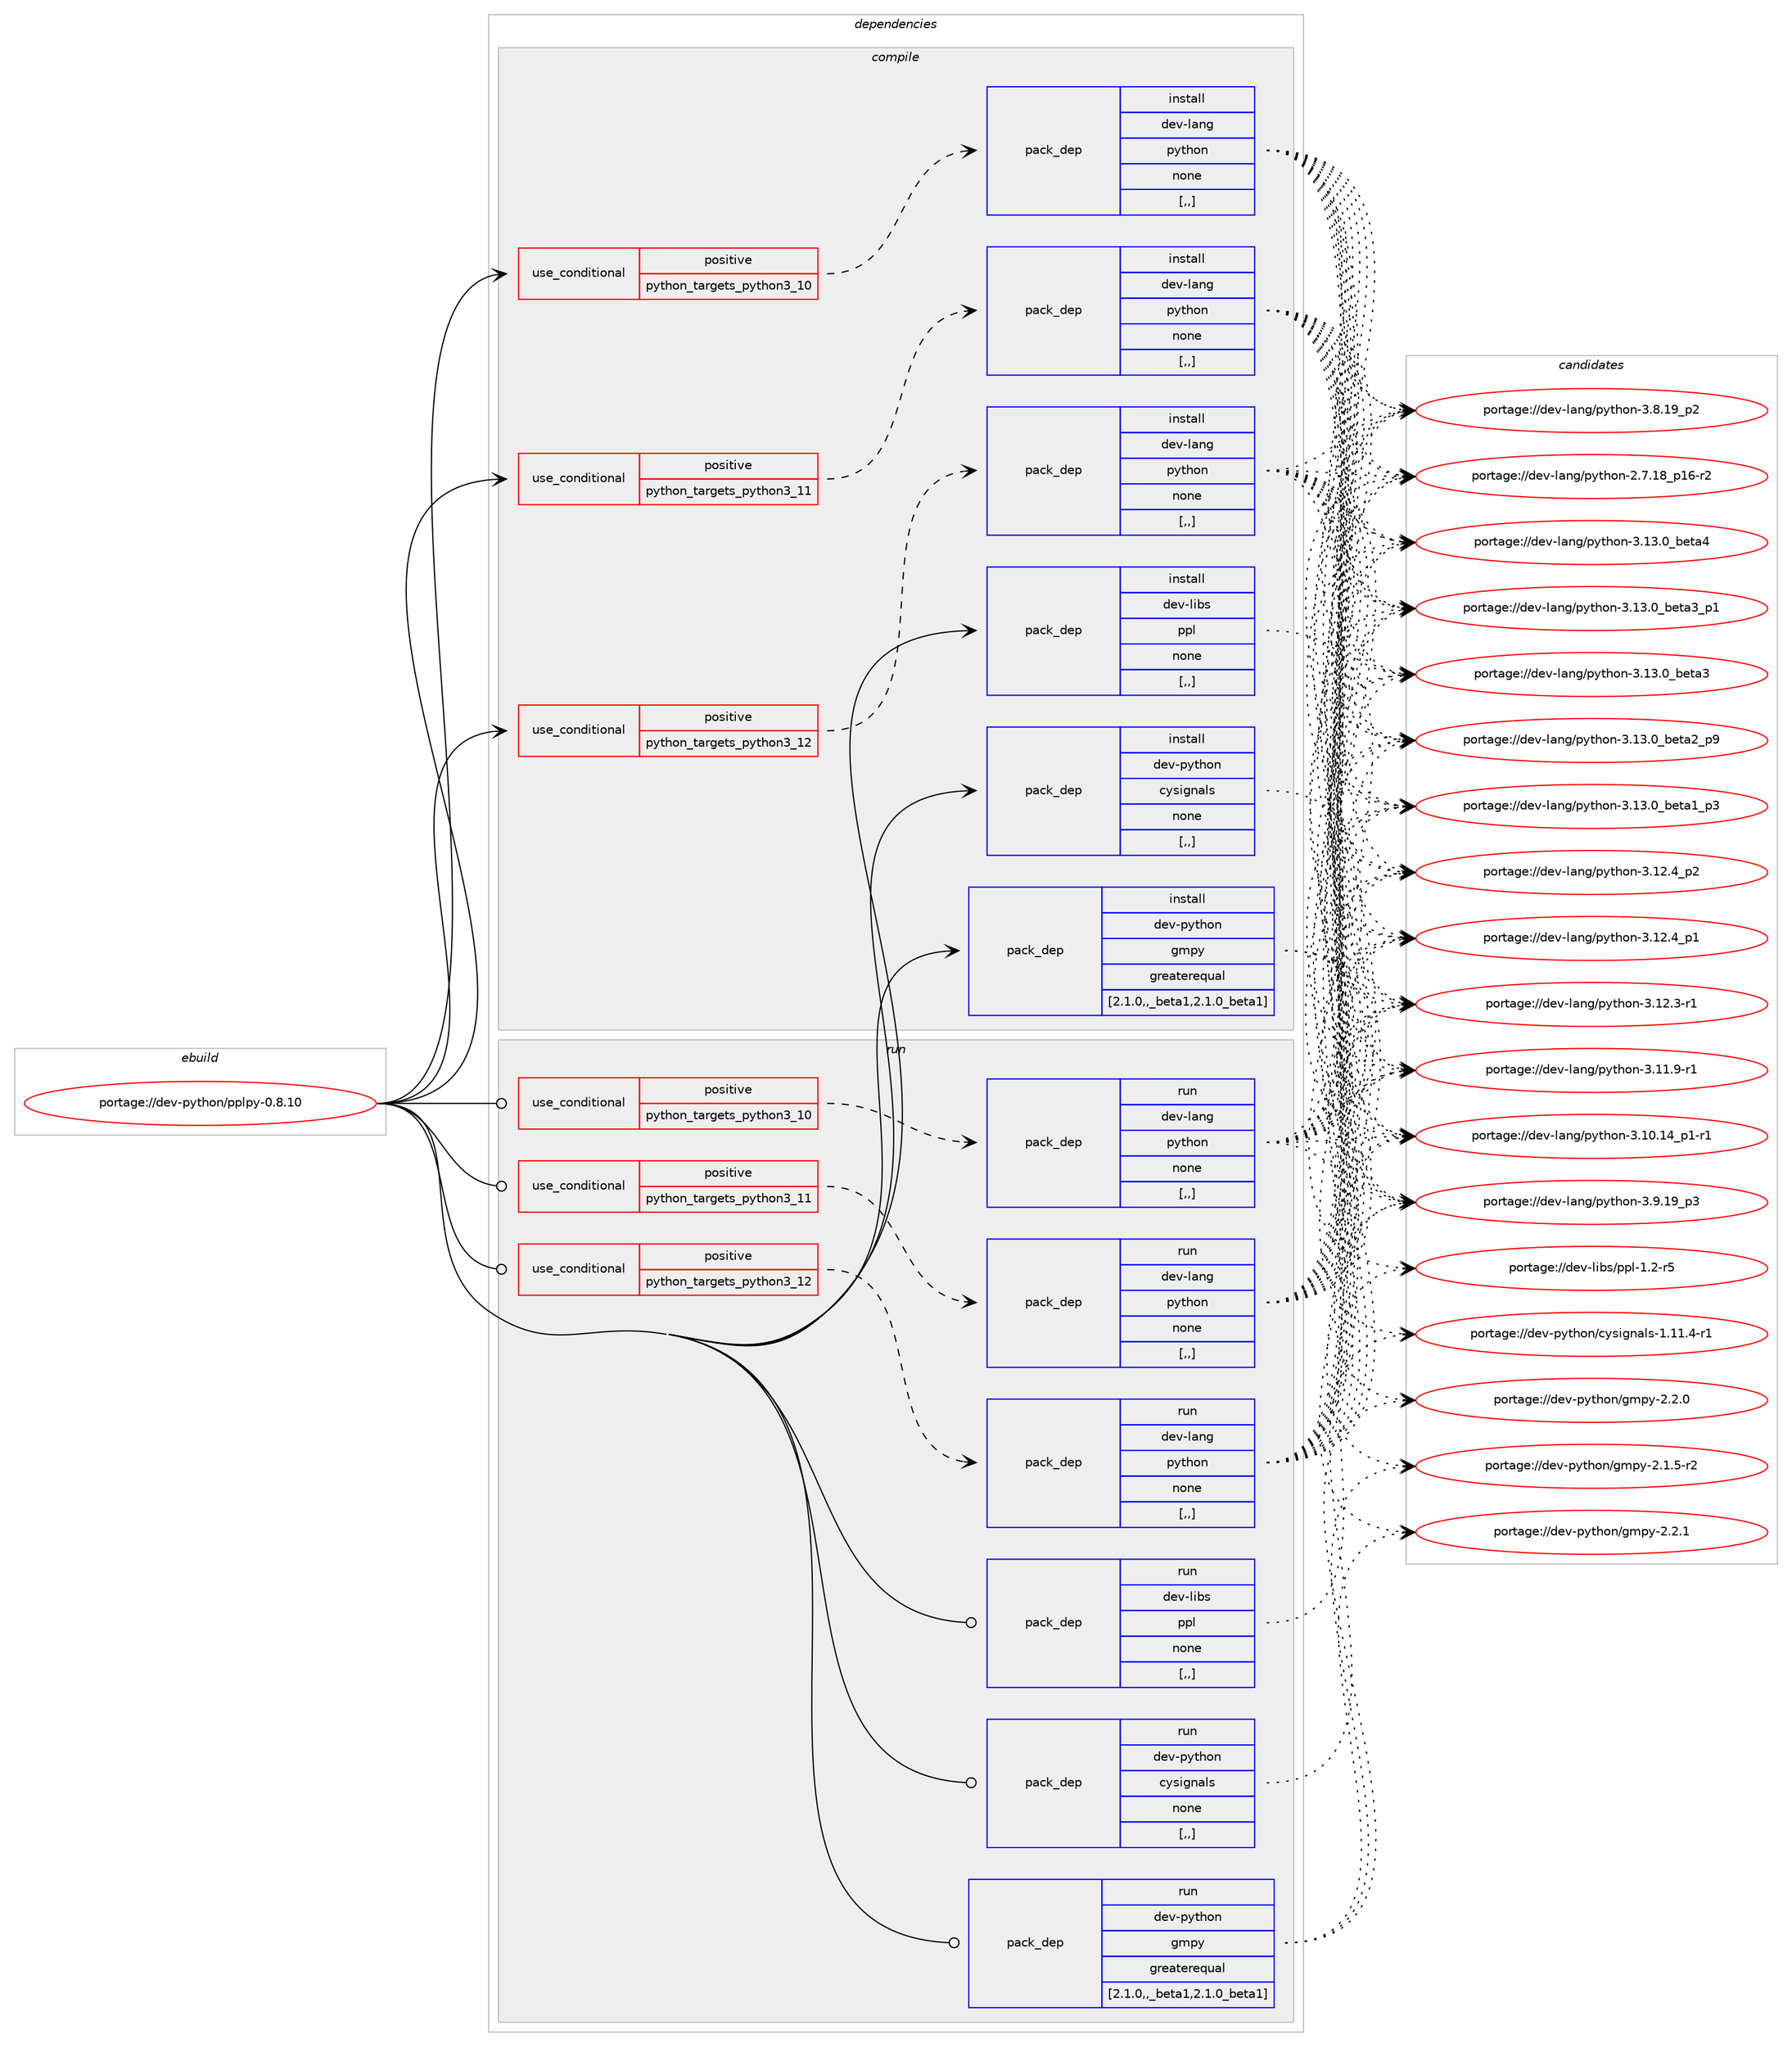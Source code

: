 digraph prolog {

# *************
# Graph options
# *************

newrank=true;
concentrate=true;
compound=true;
graph [rankdir=LR,fontname=Helvetica,fontsize=10,ranksep=1.5];#, ranksep=2.5, nodesep=0.2];
edge  [arrowhead=vee];
node  [fontname=Helvetica,fontsize=10];

# **********
# The ebuild
# **********

subgraph cluster_leftcol {
color=gray;
label=<<i>ebuild</i>>;
id [label="portage://dev-python/pplpy-0.8.10", color=red, width=4, href="../dev-python/pplpy-0.8.10.svg"];
}

# ****************
# The dependencies
# ****************

subgraph cluster_midcol {
color=gray;
label=<<i>dependencies</i>>;
subgraph cluster_compile {
fillcolor="#eeeeee";
style=filled;
label=<<i>compile</i>>;
subgraph cond36329 {
dependency155362 [label=<<TABLE BORDER="0" CELLBORDER="1" CELLSPACING="0" CELLPADDING="4"><TR><TD ROWSPAN="3" CELLPADDING="10">use_conditional</TD></TR><TR><TD>positive</TD></TR><TR><TD>python_targets_python3_10</TD></TR></TABLE>>, shape=none, color=red];
subgraph pack117781 {
dependency155363 [label=<<TABLE BORDER="0" CELLBORDER="1" CELLSPACING="0" CELLPADDING="4" WIDTH="220"><TR><TD ROWSPAN="6" CELLPADDING="30">pack_dep</TD></TR><TR><TD WIDTH="110">install</TD></TR><TR><TD>dev-lang</TD></TR><TR><TD>python</TD></TR><TR><TD>none</TD></TR><TR><TD>[,,]</TD></TR></TABLE>>, shape=none, color=blue];
}
dependency155362:e -> dependency155363:w [weight=20,style="dashed",arrowhead="vee"];
}
id:e -> dependency155362:w [weight=20,style="solid",arrowhead="vee"];
subgraph cond36330 {
dependency155364 [label=<<TABLE BORDER="0" CELLBORDER="1" CELLSPACING="0" CELLPADDING="4"><TR><TD ROWSPAN="3" CELLPADDING="10">use_conditional</TD></TR><TR><TD>positive</TD></TR><TR><TD>python_targets_python3_11</TD></TR></TABLE>>, shape=none, color=red];
subgraph pack117782 {
dependency155365 [label=<<TABLE BORDER="0" CELLBORDER="1" CELLSPACING="0" CELLPADDING="4" WIDTH="220"><TR><TD ROWSPAN="6" CELLPADDING="30">pack_dep</TD></TR><TR><TD WIDTH="110">install</TD></TR><TR><TD>dev-lang</TD></TR><TR><TD>python</TD></TR><TR><TD>none</TD></TR><TR><TD>[,,]</TD></TR></TABLE>>, shape=none, color=blue];
}
dependency155364:e -> dependency155365:w [weight=20,style="dashed",arrowhead="vee"];
}
id:e -> dependency155364:w [weight=20,style="solid",arrowhead="vee"];
subgraph cond36331 {
dependency155366 [label=<<TABLE BORDER="0" CELLBORDER="1" CELLSPACING="0" CELLPADDING="4"><TR><TD ROWSPAN="3" CELLPADDING="10">use_conditional</TD></TR><TR><TD>positive</TD></TR><TR><TD>python_targets_python3_12</TD></TR></TABLE>>, shape=none, color=red];
subgraph pack117783 {
dependency155367 [label=<<TABLE BORDER="0" CELLBORDER="1" CELLSPACING="0" CELLPADDING="4" WIDTH="220"><TR><TD ROWSPAN="6" CELLPADDING="30">pack_dep</TD></TR><TR><TD WIDTH="110">install</TD></TR><TR><TD>dev-lang</TD></TR><TR><TD>python</TD></TR><TR><TD>none</TD></TR><TR><TD>[,,]</TD></TR></TABLE>>, shape=none, color=blue];
}
dependency155366:e -> dependency155367:w [weight=20,style="dashed",arrowhead="vee"];
}
id:e -> dependency155366:w [weight=20,style="solid",arrowhead="vee"];
subgraph pack117784 {
dependency155368 [label=<<TABLE BORDER="0" CELLBORDER="1" CELLSPACING="0" CELLPADDING="4" WIDTH="220"><TR><TD ROWSPAN="6" CELLPADDING="30">pack_dep</TD></TR><TR><TD WIDTH="110">install</TD></TR><TR><TD>dev-libs</TD></TR><TR><TD>ppl</TD></TR><TR><TD>none</TD></TR><TR><TD>[,,]</TD></TR></TABLE>>, shape=none, color=blue];
}
id:e -> dependency155368:w [weight=20,style="solid",arrowhead="vee"];
subgraph pack117785 {
dependency155369 [label=<<TABLE BORDER="0" CELLBORDER="1" CELLSPACING="0" CELLPADDING="4" WIDTH="220"><TR><TD ROWSPAN="6" CELLPADDING="30">pack_dep</TD></TR><TR><TD WIDTH="110">install</TD></TR><TR><TD>dev-python</TD></TR><TR><TD>cysignals</TD></TR><TR><TD>none</TD></TR><TR><TD>[,,]</TD></TR></TABLE>>, shape=none, color=blue];
}
id:e -> dependency155369:w [weight=20,style="solid",arrowhead="vee"];
subgraph pack117786 {
dependency155370 [label=<<TABLE BORDER="0" CELLBORDER="1" CELLSPACING="0" CELLPADDING="4" WIDTH="220"><TR><TD ROWSPAN="6" CELLPADDING="30">pack_dep</TD></TR><TR><TD WIDTH="110">install</TD></TR><TR><TD>dev-python</TD></TR><TR><TD>gmpy</TD></TR><TR><TD>greaterequal</TD></TR><TR><TD>[2.1.0,,_beta1,2.1.0_beta1]</TD></TR></TABLE>>, shape=none, color=blue];
}
id:e -> dependency155370:w [weight=20,style="solid",arrowhead="vee"];
}
subgraph cluster_compileandrun {
fillcolor="#eeeeee";
style=filled;
label=<<i>compile and run</i>>;
}
subgraph cluster_run {
fillcolor="#eeeeee";
style=filled;
label=<<i>run</i>>;
subgraph cond36332 {
dependency155371 [label=<<TABLE BORDER="0" CELLBORDER="1" CELLSPACING="0" CELLPADDING="4"><TR><TD ROWSPAN="3" CELLPADDING="10">use_conditional</TD></TR><TR><TD>positive</TD></TR><TR><TD>python_targets_python3_10</TD></TR></TABLE>>, shape=none, color=red];
subgraph pack117787 {
dependency155372 [label=<<TABLE BORDER="0" CELLBORDER="1" CELLSPACING="0" CELLPADDING="4" WIDTH="220"><TR><TD ROWSPAN="6" CELLPADDING="30">pack_dep</TD></TR><TR><TD WIDTH="110">run</TD></TR><TR><TD>dev-lang</TD></TR><TR><TD>python</TD></TR><TR><TD>none</TD></TR><TR><TD>[,,]</TD></TR></TABLE>>, shape=none, color=blue];
}
dependency155371:e -> dependency155372:w [weight=20,style="dashed",arrowhead="vee"];
}
id:e -> dependency155371:w [weight=20,style="solid",arrowhead="odot"];
subgraph cond36333 {
dependency155373 [label=<<TABLE BORDER="0" CELLBORDER="1" CELLSPACING="0" CELLPADDING="4"><TR><TD ROWSPAN="3" CELLPADDING="10">use_conditional</TD></TR><TR><TD>positive</TD></TR><TR><TD>python_targets_python3_11</TD></TR></TABLE>>, shape=none, color=red];
subgraph pack117788 {
dependency155374 [label=<<TABLE BORDER="0" CELLBORDER="1" CELLSPACING="0" CELLPADDING="4" WIDTH="220"><TR><TD ROWSPAN="6" CELLPADDING="30">pack_dep</TD></TR><TR><TD WIDTH="110">run</TD></TR><TR><TD>dev-lang</TD></TR><TR><TD>python</TD></TR><TR><TD>none</TD></TR><TR><TD>[,,]</TD></TR></TABLE>>, shape=none, color=blue];
}
dependency155373:e -> dependency155374:w [weight=20,style="dashed",arrowhead="vee"];
}
id:e -> dependency155373:w [weight=20,style="solid",arrowhead="odot"];
subgraph cond36334 {
dependency155375 [label=<<TABLE BORDER="0" CELLBORDER="1" CELLSPACING="0" CELLPADDING="4"><TR><TD ROWSPAN="3" CELLPADDING="10">use_conditional</TD></TR><TR><TD>positive</TD></TR><TR><TD>python_targets_python3_12</TD></TR></TABLE>>, shape=none, color=red];
subgraph pack117789 {
dependency155376 [label=<<TABLE BORDER="0" CELLBORDER="1" CELLSPACING="0" CELLPADDING="4" WIDTH="220"><TR><TD ROWSPAN="6" CELLPADDING="30">pack_dep</TD></TR><TR><TD WIDTH="110">run</TD></TR><TR><TD>dev-lang</TD></TR><TR><TD>python</TD></TR><TR><TD>none</TD></TR><TR><TD>[,,]</TD></TR></TABLE>>, shape=none, color=blue];
}
dependency155375:e -> dependency155376:w [weight=20,style="dashed",arrowhead="vee"];
}
id:e -> dependency155375:w [weight=20,style="solid",arrowhead="odot"];
subgraph pack117790 {
dependency155377 [label=<<TABLE BORDER="0" CELLBORDER="1" CELLSPACING="0" CELLPADDING="4" WIDTH="220"><TR><TD ROWSPAN="6" CELLPADDING="30">pack_dep</TD></TR><TR><TD WIDTH="110">run</TD></TR><TR><TD>dev-libs</TD></TR><TR><TD>ppl</TD></TR><TR><TD>none</TD></TR><TR><TD>[,,]</TD></TR></TABLE>>, shape=none, color=blue];
}
id:e -> dependency155377:w [weight=20,style="solid",arrowhead="odot"];
subgraph pack117791 {
dependency155378 [label=<<TABLE BORDER="0" CELLBORDER="1" CELLSPACING="0" CELLPADDING="4" WIDTH="220"><TR><TD ROWSPAN="6" CELLPADDING="30">pack_dep</TD></TR><TR><TD WIDTH="110">run</TD></TR><TR><TD>dev-python</TD></TR><TR><TD>cysignals</TD></TR><TR><TD>none</TD></TR><TR><TD>[,,]</TD></TR></TABLE>>, shape=none, color=blue];
}
id:e -> dependency155378:w [weight=20,style="solid",arrowhead="odot"];
subgraph pack117792 {
dependency155379 [label=<<TABLE BORDER="0" CELLBORDER="1" CELLSPACING="0" CELLPADDING="4" WIDTH="220"><TR><TD ROWSPAN="6" CELLPADDING="30">pack_dep</TD></TR><TR><TD WIDTH="110">run</TD></TR><TR><TD>dev-python</TD></TR><TR><TD>gmpy</TD></TR><TR><TD>greaterequal</TD></TR><TR><TD>[2.1.0,,_beta1,2.1.0_beta1]</TD></TR></TABLE>>, shape=none, color=blue];
}
id:e -> dependency155379:w [weight=20,style="solid",arrowhead="odot"];
}
}

# **************
# The candidates
# **************

subgraph cluster_choices {
rank=same;
color=gray;
label=<<i>candidates</i>>;

subgraph choice117781 {
color=black;
nodesep=1;
choice1001011184510897110103471121211161041111104551464951464895981011169752 [label="portage://dev-lang/python-3.13.0_beta4", color=red, width=4,href="../dev-lang/python-3.13.0_beta4.svg"];
choice10010111845108971101034711212111610411111045514649514648959810111697519511249 [label="portage://dev-lang/python-3.13.0_beta3_p1", color=red, width=4,href="../dev-lang/python-3.13.0_beta3_p1.svg"];
choice1001011184510897110103471121211161041111104551464951464895981011169751 [label="portage://dev-lang/python-3.13.0_beta3", color=red, width=4,href="../dev-lang/python-3.13.0_beta3.svg"];
choice10010111845108971101034711212111610411111045514649514648959810111697509511257 [label="portage://dev-lang/python-3.13.0_beta2_p9", color=red, width=4,href="../dev-lang/python-3.13.0_beta2_p9.svg"];
choice10010111845108971101034711212111610411111045514649514648959810111697499511251 [label="portage://dev-lang/python-3.13.0_beta1_p3", color=red, width=4,href="../dev-lang/python-3.13.0_beta1_p3.svg"];
choice100101118451089711010347112121116104111110455146495046529511250 [label="portage://dev-lang/python-3.12.4_p2", color=red, width=4,href="../dev-lang/python-3.12.4_p2.svg"];
choice100101118451089711010347112121116104111110455146495046529511249 [label="portage://dev-lang/python-3.12.4_p1", color=red, width=4,href="../dev-lang/python-3.12.4_p1.svg"];
choice100101118451089711010347112121116104111110455146495046514511449 [label="portage://dev-lang/python-3.12.3-r1", color=red, width=4,href="../dev-lang/python-3.12.3-r1.svg"];
choice100101118451089711010347112121116104111110455146494946574511449 [label="portage://dev-lang/python-3.11.9-r1", color=red, width=4,href="../dev-lang/python-3.11.9-r1.svg"];
choice100101118451089711010347112121116104111110455146494846495295112494511449 [label="portage://dev-lang/python-3.10.14_p1-r1", color=red, width=4,href="../dev-lang/python-3.10.14_p1-r1.svg"];
choice100101118451089711010347112121116104111110455146574649579511251 [label="portage://dev-lang/python-3.9.19_p3", color=red, width=4,href="../dev-lang/python-3.9.19_p3.svg"];
choice100101118451089711010347112121116104111110455146564649579511250 [label="portage://dev-lang/python-3.8.19_p2", color=red, width=4,href="../dev-lang/python-3.8.19_p2.svg"];
choice100101118451089711010347112121116104111110455046554649569511249544511450 [label="portage://dev-lang/python-2.7.18_p16-r2", color=red, width=4,href="../dev-lang/python-2.7.18_p16-r2.svg"];
dependency155363:e -> choice1001011184510897110103471121211161041111104551464951464895981011169752:w [style=dotted,weight="100"];
dependency155363:e -> choice10010111845108971101034711212111610411111045514649514648959810111697519511249:w [style=dotted,weight="100"];
dependency155363:e -> choice1001011184510897110103471121211161041111104551464951464895981011169751:w [style=dotted,weight="100"];
dependency155363:e -> choice10010111845108971101034711212111610411111045514649514648959810111697509511257:w [style=dotted,weight="100"];
dependency155363:e -> choice10010111845108971101034711212111610411111045514649514648959810111697499511251:w [style=dotted,weight="100"];
dependency155363:e -> choice100101118451089711010347112121116104111110455146495046529511250:w [style=dotted,weight="100"];
dependency155363:e -> choice100101118451089711010347112121116104111110455146495046529511249:w [style=dotted,weight="100"];
dependency155363:e -> choice100101118451089711010347112121116104111110455146495046514511449:w [style=dotted,weight="100"];
dependency155363:e -> choice100101118451089711010347112121116104111110455146494946574511449:w [style=dotted,weight="100"];
dependency155363:e -> choice100101118451089711010347112121116104111110455146494846495295112494511449:w [style=dotted,weight="100"];
dependency155363:e -> choice100101118451089711010347112121116104111110455146574649579511251:w [style=dotted,weight="100"];
dependency155363:e -> choice100101118451089711010347112121116104111110455146564649579511250:w [style=dotted,weight="100"];
dependency155363:e -> choice100101118451089711010347112121116104111110455046554649569511249544511450:w [style=dotted,weight="100"];
}
subgraph choice117782 {
color=black;
nodesep=1;
choice1001011184510897110103471121211161041111104551464951464895981011169752 [label="portage://dev-lang/python-3.13.0_beta4", color=red, width=4,href="../dev-lang/python-3.13.0_beta4.svg"];
choice10010111845108971101034711212111610411111045514649514648959810111697519511249 [label="portage://dev-lang/python-3.13.0_beta3_p1", color=red, width=4,href="../dev-lang/python-3.13.0_beta3_p1.svg"];
choice1001011184510897110103471121211161041111104551464951464895981011169751 [label="portage://dev-lang/python-3.13.0_beta3", color=red, width=4,href="../dev-lang/python-3.13.0_beta3.svg"];
choice10010111845108971101034711212111610411111045514649514648959810111697509511257 [label="portage://dev-lang/python-3.13.0_beta2_p9", color=red, width=4,href="../dev-lang/python-3.13.0_beta2_p9.svg"];
choice10010111845108971101034711212111610411111045514649514648959810111697499511251 [label="portage://dev-lang/python-3.13.0_beta1_p3", color=red, width=4,href="../dev-lang/python-3.13.0_beta1_p3.svg"];
choice100101118451089711010347112121116104111110455146495046529511250 [label="portage://dev-lang/python-3.12.4_p2", color=red, width=4,href="../dev-lang/python-3.12.4_p2.svg"];
choice100101118451089711010347112121116104111110455146495046529511249 [label="portage://dev-lang/python-3.12.4_p1", color=red, width=4,href="../dev-lang/python-3.12.4_p1.svg"];
choice100101118451089711010347112121116104111110455146495046514511449 [label="portage://dev-lang/python-3.12.3-r1", color=red, width=4,href="../dev-lang/python-3.12.3-r1.svg"];
choice100101118451089711010347112121116104111110455146494946574511449 [label="portage://dev-lang/python-3.11.9-r1", color=red, width=4,href="../dev-lang/python-3.11.9-r1.svg"];
choice100101118451089711010347112121116104111110455146494846495295112494511449 [label="portage://dev-lang/python-3.10.14_p1-r1", color=red, width=4,href="../dev-lang/python-3.10.14_p1-r1.svg"];
choice100101118451089711010347112121116104111110455146574649579511251 [label="portage://dev-lang/python-3.9.19_p3", color=red, width=4,href="../dev-lang/python-3.9.19_p3.svg"];
choice100101118451089711010347112121116104111110455146564649579511250 [label="portage://dev-lang/python-3.8.19_p2", color=red, width=4,href="../dev-lang/python-3.8.19_p2.svg"];
choice100101118451089711010347112121116104111110455046554649569511249544511450 [label="portage://dev-lang/python-2.7.18_p16-r2", color=red, width=4,href="../dev-lang/python-2.7.18_p16-r2.svg"];
dependency155365:e -> choice1001011184510897110103471121211161041111104551464951464895981011169752:w [style=dotted,weight="100"];
dependency155365:e -> choice10010111845108971101034711212111610411111045514649514648959810111697519511249:w [style=dotted,weight="100"];
dependency155365:e -> choice1001011184510897110103471121211161041111104551464951464895981011169751:w [style=dotted,weight="100"];
dependency155365:e -> choice10010111845108971101034711212111610411111045514649514648959810111697509511257:w [style=dotted,weight="100"];
dependency155365:e -> choice10010111845108971101034711212111610411111045514649514648959810111697499511251:w [style=dotted,weight="100"];
dependency155365:e -> choice100101118451089711010347112121116104111110455146495046529511250:w [style=dotted,weight="100"];
dependency155365:e -> choice100101118451089711010347112121116104111110455146495046529511249:w [style=dotted,weight="100"];
dependency155365:e -> choice100101118451089711010347112121116104111110455146495046514511449:w [style=dotted,weight="100"];
dependency155365:e -> choice100101118451089711010347112121116104111110455146494946574511449:w [style=dotted,weight="100"];
dependency155365:e -> choice100101118451089711010347112121116104111110455146494846495295112494511449:w [style=dotted,weight="100"];
dependency155365:e -> choice100101118451089711010347112121116104111110455146574649579511251:w [style=dotted,weight="100"];
dependency155365:e -> choice100101118451089711010347112121116104111110455146564649579511250:w [style=dotted,weight="100"];
dependency155365:e -> choice100101118451089711010347112121116104111110455046554649569511249544511450:w [style=dotted,weight="100"];
}
subgraph choice117783 {
color=black;
nodesep=1;
choice1001011184510897110103471121211161041111104551464951464895981011169752 [label="portage://dev-lang/python-3.13.0_beta4", color=red, width=4,href="../dev-lang/python-3.13.0_beta4.svg"];
choice10010111845108971101034711212111610411111045514649514648959810111697519511249 [label="portage://dev-lang/python-3.13.0_beta3_p1", color=red, width=4,href="../dev-lang/python-3.13.0_beta3_p1.svg"];
choice1001011184510897110103471121211161041111104551464951464895981011169751 [label="portage://dev-lang/python-3.13.0_beta3", color=red, width=4,href="../dev-lang/python-3.13.0_beta3.svg"];
choice10010111845108971101034711212111610411111045514649514648959810111697509511257 [label="portage://dev-lang/python-3.13.0_beta2_p9", color=red, width=4,href="../dev-lang/python-3.13.0_beta2_p9.svg"];
choice10010111845108971101034711212111610411111045514649514648959810111697499511251 [label="portage://dev-lang/python-3.13.0_beta1_p3", color=red, width=4,href="../dev-lang/python-3.13.0_beta1_p3.svg"];
choice100101118451089711010347112121116104111110455146495046529511250 [label="portage://dev-lang/python-3.12.4_p2", color=red, width=4,href="../dev-lang/python-3.12.4_p2.svg"];
choice100101118451089711010347112121116104111110455146495046529511249 [label="portage://dev-lang/python-3.12.4_p1", color=red, width=4,href="../dev-lang/python-3.12.4_p1.svg"];
choice100101118451089711010347112121116104111110455146495046514511449 [label="portage://dev-lang/python-3.12.3-r1", color=red, width=4,href="../dev-lang/python-3.12.3-r1.svg"];
choice100101118451089711010347112121116104111110455146494946574511449 [label="portage://dev-lang/python-3.11.9-r1", color=red, width=4,href="../dev-lang/python-3.11.9-r1.svg"];
choice100101118451089711010347112121116104111110455146494846495295112494511449 [label="portage://dev-lang/python-3.10.14_p1-r1", color=red, width=4,href="../dev-lang/python-3.10.14_p1-r1.svg"];
choice100101118451089711010347112121116104111110455146574649579511251 [label="portage://dev-lang/python-3.9.19_p3", color=red, width=4,href="../dev-lang/python-3.9.19_p3.svg"];
choice100101118451089711010347112121116104111110455146564649579511250 [label="portage://dev-lang/python-3.8.19_p2", color=red, width=4,href="../dev-lang/python-3.8.19_p2.svg"];
choice100101118451089711010347112121116104111110455046554649569511249544511450 [label="portage://dev-lang/python-2.7.18_p16-r2", color=red, width=4,href="../dev-lang/python-2.7.18_p16-r2.svg"];
dependency155367:e -> choice1001011184510897110103471121211161041111104551464951464895981011169752:w [style=dotted,weight="100"];
dependency155367:e -> choice10010111845108971101034711212111610411111045514649514648959810111697519511249:w [style=dotted,weight="100"];
dependency155367:e -> choice1001011184510897110103471121211161041111104551464951464895981011169751:w [style=dotted,weight="100"];
dependency155367:e -> choice10010111845108971101034711212111610411111045514649514648959810111697509511257:w [style=dotted,weight="100"];
dependency155367:e -> choice10010111845108971101034711212111610411111045514649514648959810111697499511251:w [style=dotted,weight="100"];
dependency155367:e -> choice100101118451089711010347112121116104111110455146495046529511250:w [style=dotted,weight="100"];
dependency155367:e -> choice100101118451089711010347112121116104111110455146495046529511249:w [style=dotted,weight="100"];
dependency155367:e -> choice100101118451089711010347112121116104111110455146495046514511449:w [style=dotted,weight="100"];
dependency155367:e -> choice100101118451089711010347112121116104111110455146494946574511449:w [style=dotted,weight="100"];
dependency155367:e -> choice100101118451089711010347112121116104111110455146494846495295112494511449:w [style=dotted,weight="100"];
dependency155367:e -> choice100101118451089711010347112121116104111110455146574649579511251:w [style=dotted,weight="100"];
dependency155367:e -> choice100101118451089711010347112121116104111110455146564649579511250:w [style=dotted,weight="100"];
dependency155367:e -> choice100101118451089711010347112121116104111110455046554649569511249544511450:w [style=dotted,weight="100"];
}
subgraph choice117784 {
color=black;
nodesep=1;
choice100101118451081059811547112112108454946504511453 [label="portage://dev-libs/ppl-1.2-r5", color=red, width=4,href="../dev-libs/ppl-1.2-r5.svg"];
dependency155368:e -> choice100101118451081059811547112112108454946504511453:w [style=dotted,weight="100"];
}
subgraph choice117785 {
color=black;
nodesep=1;
choice10010111845112121116104111110479912111510510311097108115454946494946524511449 [label="portage://dev-python/cysignals-1.11.4-r1", color=red, width=4,href="../dev-python/cysignals-1.11.4-r1.svg"];
dependency155369:e -> choice10010111845112121116104111110479912111510510311097108115454946494946524511449:w [style=dotted,weight="100"];
}
subgraph choice117786 {
color=black;
nodesep=1;
choice1001011184511212111610411111047103109112121455046504649 [label="portage://dev-python/gmpy-2.2.1", color=red, width=4,href="../dev-python/gmpy-2.2.1.svg"];
choice1001011184511212111610411111047103109112121455046504648 [label="portage://dev-python/gmpy-2.2.0", color=red, width=4,href="../dev-python/gmpy-2.2.0.svg"];
choice10010111845112121116104111110471031091121214550464946534511450 [label="portage://dev-python/gmpy-2.1.5-r2", color=red, width=4,href="../dev-python/gmpy-2.1.5-r2.svg"];
dependency155370:e -> choice1001011184511212111610411111047103109112121455046504649:w [style=dotted,weight="100"];
dependency155370:e -> choice1001011184511212111610411111047103109112121455046504648:w [style=dotted,weight="100"];
dependency155370:e -> choice10010111845112121116104111110471031091121214550464946534511450:w [style=dotted,weight="100"];
}
subgraph choice117787 {
color=black;
nodesep=1;
choice1001011184510897110103471121211161041111104551464951464895981011169752 [label="portage://dev-lang/python-3.13.0_beta4", color=red, width=4,href="../dev-lang/python-3.13.0_beta4.svg"];
choice10010111845108971101034711212111610411111045514649514648959810111697519511249 [label="portage://dev-lang/python-3.13.0_beta3_p1", color=red, width=4,href="../dev-lang/python-3.13.0_beta3_p1.svg"];
choice1001011184510897110103471121211161041111104551464951464895981011169751 [label="portage://dev-lang/python-3.13.0_beta3", color=red, width=4,href="../dev-lang/python-3.13.0_beta3.svg"];
choice10010111845108971101034711212111610411111045514649514648959810111697509511257 [label="portage://dev-lang/python-3.13.0_beta2_p9", color=red, width=4,href="../dev-lang/python-3.13.0_beta2_p9.svg"];
choice10010111845108971101034711212111610411111045514649514648959810111697499511251 [label="portage://dev-lang/python-3.13.0_beta1_p3", color=red, width=4,href="../dev-lang/python-3.13.0_beta1_p3.svg"];
choice100101118451089711010347112121116104111110455146495046529511250 [label="portage://dev-lang/python-3.12.4_p2", color=red, width=4,href="../dev-lang/python-3.12.4_p2.svg"];
choice100101118451089711010347112121116104111110455146495046529511249 [label="portage://dev-lang/python-3.12.4_p1", color=red, width=4,href="../dev-lang/python-3.12.4_p1.svg"];
choice100101118451089711010347112121116104111110455146495046514511449 [label="portage://dev-lang/python-3.12.3-r1", color=red, width=4,href="../dev-lang/python-3.12.3-r1.svg"];
choice100101118451089711010347112121116104111110455146494946574511449 [label="portage://dev-lang/python-3.11.9-r1", color=red, width=4,href="../dev-lang/python-3.11.9-r1.svg"];
choice100101118451089711010347112121116104111110455146494846495295112494511449 [label="portage://dev-lang/python-3.10.14_p1-r1", color=red, width=4,href="../dev-lang/python-3.10.14_p1-r1.svg"];
choice100101118451089711010347112121116104111110455146574649579511251 [label="portage://dev-lang/python-3.9.19_p3", color=red, width=4,href="../dev-lang/python-3.9.19_p3.svg"];
choice100101118451089711010347112121116104111110455146564649579511250 [label="portage://dev-lang/python-3.8.19_p2", color=red, width=4,href="../dev-lang/python-3.8.19_p2.svg"];
choice100101118451089711010347112121116104111110455046554649569511249544511450 [label="portage://dev-lang/python-2.7.18_p16-r2", color=red, width=4,href="../dev-lang/python-2.7.18_p16-r2.svg"];
dependency155372:e -> choice1001011184510897110103471121211161041111104551464951464895981011169752:w [style=dotted,weight="100"];
dependency155372:e -> choice10010111845108971101034711212111610411111045514649514648959810111697519511249:w [style=dotted,weight="100"];
dependency155372:e -> choice1001011184510897110103471121211161041111104551464951464895981011169751:w [style=dotted,weight="100"];
dependency155372:e -> choice10010111845108971101034711212111610411111045514649514648959810111697509511257:w [style=dotted,weight="100"];
dependency155372:e -> choice10010111845108971101034711212111610411111045514649514648959810111697499511251:w [style=dotted,weight="100"];
dependency155372:e -> choice100101118451089711010347112121116104111110455146495046529511250:w [style=dotted,weight="100"];
dependency155372:e -> choice100101118451089711010347112121116104111110455146495046529511249:w [style=dotted,weight="100"];
dependency155372:e -> choice100101118451089711010347112121116104111110455146495046514511449:w [style=dotted,weight="100"];
dependency155372:e -> choice100101118451089711010347112121116104111110455146494946574511449:w [style=dotted,weight="100"];
dependency155372:e -> choice100101118451089711010347112121116104111110455146494846495295112494511449:w [style=dotted,weight="100"];
dependency155372:e -> choice100101118451089711010347112121116104111110455146574649579511251:w [style=dotted,weight="100"];
dependency155372:e -> choice100101118451089711010347112121116104111110455146564649579511250:w [style=dotted,weight="100"];
dependency155372:e -> choice100101118451089711010347112121116104111110455046554649569511249544511450:w [style=dotted,weight="100"];
}
subgraph choice117788 {
color=black;
nodesep=1;
choice1001011184510897110103471121211161041111104551464951464895981011169752 [label="portage://dev-lang/python-3.13.0_beta4", color=red, width=4,href="../dev-lang/python-3.13.0_beta4.svg"];
choice10010111845108971101034711212111610411111045514649514648959810111697519511249 [label="portage://dev-lang/python-3.13.0_beta3_p1", color=red, width=4,href="../dev-lang/python-3.13.0_beta3_p1.svg"];
choice1001011184510897110103471121211161041111104551464951464895981011169751 [label="portage://dev-lang/python-3.13.0_beta3", color=red, width=4,href="../dev-lang/python-3.13.0_beta3.svg"];
choice10010111845108971101034711212111610411111045514649514648959810111697509511257 [label="portage://dev-lang/python-3.13.0_beta2_p9", color=red, width=4,href="../dev-lang/python-3.13.0_beta2_p9.svg"];
choice10010111845108971101034711212111610411111045514649514648959810111697499511251 [label="portage://dev-lang/python-3.13.0_beta1_p3", color=red, width=4,href="../dev-lang/python-3.13.0_beta1_p3.svg"];
choice100101118451089711010347112121116104111110455146495046529511250 [label="portage://dev-lang/python-3.12.4_p2", color=red, width=4,href="../dev-lang/python-3.12.4_p2.svg"];
choice100101118451089711010347112121116104111110455146495046529511249 [label="portage://dev-lang/python-3.12.4_p1", color=red, width=4,href="../dev-lang/python-3.12.4_p1.svg"];
choice100101118451089711010347112121116104111110455146495046514511449 [label="portage://dev-lang/python-3.12.3-r1", color=red, width=4,href="../dev-lang/python-3.12.3-r1.svg"];
choice100101118451089711010347112121116104111110455146494946574511449 [label="portage://dev-lang/python-3.11.9-r1", color=red, width=4,href="../dev-lang/python-3.11.9-r1.svg"];
choice100101118451089711010347112121116104111110455146494846495295112494511449 [label="portage://dev-lang/python-3.10.14_p1-r1", color=red, width=4,href="../dev-lang/python-3.10.14_p1-r1.svg"];
choice100101118451089711010347112121116104111110455146574649579511251 [label="portage://dev-lang/python-3.9.19_p3", color=red, width=4,href="../dev-lang/python-3.9.19_p3.svg"];
choice100101118451089711010347112121116104111110455146564649579511250 [label="portage://dev-lang/python-3.8.19_p2", color=red, width=4,href="../dev-lang/python-3.8.19_p2.svg"];
choice100101118451089711010347112121116104111110455046554649569511249544511450 [label="portage://dev-lang/python-2.7.18_p16-r2", color=red, width=4,href="../dev-lang/python-2.7.18_p16-r2.svg"];
dependency155374:e -> choice1001011184510897110103471121211161041111104551464951464895981011169752:w [style=dotted,weight="100"];
dependency155374:e -> choice10010111845108971101034711212111610411111045514649514648959810111697519511249:w [style=dotted,weight="100"];
dependency155374:e -> choice1001011184510897110103471121211161041111104551464951464895981011169751:w [style=dotted,weight="100"];
dependency155374:e -> choice10010111845108971101034711212111610411111045514649514648959810111697509511257:w [style=dotted,weight="100"];
dependency155374:e -> choice10010111845108971101034711212111610411111045514649514648959810111697499511251:w [style=dotted,weight="100"];
dependency155374:e -> choice100101118451089711010347112121116104111110455146495046529511250:w [style=dotted,weight="100"];
dependency155374:e -> choice100101118451089711010347112121116104111110455146495046529511249:w [style=dotted,weight="100"];
dependency155374:e -> choice100101118451089711010347112121116104111110455146495046514511449:w [style=dotted,weight="100"];
dependency155374:e -> choice100101118451089711010347112121116104111110455146494946574511449:w [style=dotted,weight="100"];
dependency155374:e -> choice100101118451089711010347112121116104111110455146494846495295112494511449:w [style=dotted,weight="100"];
dependency155374:e -> choice100101118451089711010347112121116104111110455146574649579511251:w [style=dotted,weight="100"];
dependency155374:e -> choice100101118451089711010347112121116104111110455146564649579511250:w [style=dotted,weight="100"];
dependency155374:e -> choice100101118451089711010347112121116104111110455046554649569511249544511450:w [style=dotted,weight="100"];
}
subgraph choice117789 {
color=black;
nodesep=1;
choice1001011184510897110103471121211161041111104551464951464895981011169752 [label="portage://dev-lang/python-3.13.0_beta4", color=red, width=4,href="../dev-lang/python-3.13.0_beta4.svg"];
choice10010111845108971101034711212111610411111045514649514648959810111697519511249 [label="portage://dev-lang/python-3.13.0_beta3_p1", color=red, width=4,href="../dev-lang/python-3.13.0_beta3_p1.svg"];
choice1001011184510897110103471121211161041111104551464951464895981011169751 [label="portage://dev-lang/python-3.13.0_beta3", color=red, width=4,href="../dev-lang/python-3.13.0_beta3.svg"];
choice10010111845108971101034711212111610411111045514649514648959810111697509511257 [label="portage://dev-lang/python-3.13.0_beta2_p9", color=red, width=4,href="../dev-lang/python-3.13.0_beta2_p9.svg"];
choice10010111845108971101034711212111610411111045514649514648959810111697499511251 [label="portage://dev-lang/python-3.13.0_beta1_p3", color=red, width=4,href="../dev-lang/python-3.13.0_beta1_p3.svg"];
choice100101118451089711010347112121116104111110455146495046529511250 [label="portage://dev-lang/python-3.12.4_p2", color=red, width=4,href="../dev-lang/python-3.12.4_p2.svg"];
choice100101118451089711010347112121116104111110455146495046529511249 [label="portage://dev-lang/python-3.12.4_p1", color=red, width=4,href="../dev-lang/python-3.12.4_p1.svg"];
choice100101118451089711010347112121116104111110455146495046514511449 [label="portage://dev-lang/python-3.12.3-r1", color=red, width=4,href="../dev-lang/python-3.12.3-r1.svg"];
choice100101118451089711010347112121116104111110455146494946574511449 [label="portage://dev-lang/python-3.11.9-r1", color=red, width=4,href="../dev-lang/python-3.11.9-r1.svg"];
choice100101118451089711010347112121116104111110455146494846495295112494511449 [label="portage://dev-lang/python-3.10.14_p1-r1", color=red, width=4,href="../dev-lang/python-3.10.14_p1-r1.svg"];
choice100101118451089711010347112121116104111110455146574649579511251 [label="portage://dev-lang/python-3.9.19_p3", color=red, width=4,href="../dev-lang/python-3.9.19_p3.svg"];
choice100101118451089711010347112121116104111110455146564649579511250 [label="portage://dev-lang/python-3.8.19_p2", color=red, width=4,href="../dev-lang/python-3.8.19_p2.svg"];
choice100101118451089711010347112121116104111110455046554649569511249544511450 [label="portage://dev-lang/python-2.7.18_p16-r2", color=red, width=4,href="../dev-lang/python-2.7.18_p16-r2.svg"];
dependency155376:e -> choice1001011184510897110103471121211161041111104551464951464895981011169752:w [style=dotted,weight="100"];
dependency155376:e -> choice10010111845108971101034711212111610411111045514649514648959810111697519511249:w [style=dotted,weight="100"];
dependency155376:e -> choice1001011184510897110103471121211161041111104551464951464895981011169751:w [style=dotted,weight="100"];
dependency155376:e -> choice10010111845108971101034711212111610411111045514649514648959810111697509511257:w [style=dotted,weight="100"];
dependency155376:e -> choice10010111845108971101034711212111610411111045514649514648959810111697499511251:w [style=dotted,weight="100"];
dependency155376:e -> choice100101118451089711010347112121116104111110455146495046529511250:w [style=dotted,weight="100"];
dependency155376:e -> choice100101118451089711010347112121116104111110455146495046529511249:w [style=dotted,weight="100"];
dependency155376:e -> choice100101118451089711010347112121116104111110455146495046514511449:w [style=dotted,weight="100"];
dependency155376:e -> choice100101118451089711010347112121116104111110455146494946574511449:w [style=dotted,weight="100"];
dependency155376:e -> choice100101118451089711010347112121116104111110455146494846495295112494511449:w [style=dotted,weight="100"];
dependency155376:e -> choice100101118451089711010347112121116104111110455146574649579511251:w [style=dotted,weight="100"];
dependency155376:e -> choice100101118451089711010347112121116104111110455146564649579511250:w [style=dotted,weight="100"];
dependency155376:e -> choice100101118451089711010347112121116104111110455046554649569511249544511450:w [style=dotted,weight="100"];
}
subgraph choice117790 {
color=black;
nodesep=1;
choice100101118451081059811547112112108454946504511453 [label="portage://dev-libs/ppl-1.2-r5", color=red, width=4,href="../dev-libs/ppl-1.2-r5.svg"];
dependency155377:e -> choice100101118451081059811547112112108454946504511453:w [style=dotted,weight="100"];
}
subgraph choice117791 {
color=black;
nodesep=1;
choice10010111845112121116104111110479912111510510311097108115454946494946524511449 [label="portage://dev-python/cysignals-1.11.4-r1", color=red, width=4,href="../dev-python/cysignals-1.11.4-r1.svg"];
dependency155378:e -> choice10010111845112121116104111110479912111510510311097108115454946494946524511449:w [style=dotted,weight="100"];
}
subgraph choice117792 {
color=black;
nodesep=1;
choice1001011184511212111610411111047103109112121455046504649 [label="portage://dev-python/gmpy-2.2.1", color=red, width=4,href="../dev-python/gmpy-2.2.1.svg"];
choice1001011184511212111610411111047103109112121455046504648 [label="portage://dev-python/gmpy-2.2.0", color=red, width=4,href="../dev-python/gmpy-2.2.0.svg"];
choice10010111845112121116104111110471031091121214550464946534511450 [label="portage://dev-python/gmpy-2.1.5-r2", color=red, width=4,href="../dev-python/gmpy-2.1.5-r2.svg"];
dependency155379:e -> choice1001011184511212111610411111047103109112121455046504649:w [style=dotted,weight="100"];
dependency155379:e -> choice1001011184511212111610411111047103109112121455046504648:w [style=dotted,weight="100"];
dependency155379:e -> choice10010111845112121116104111110471031091121214550464946534511450:w [style=dotted,weight="100"];
}
}

}
